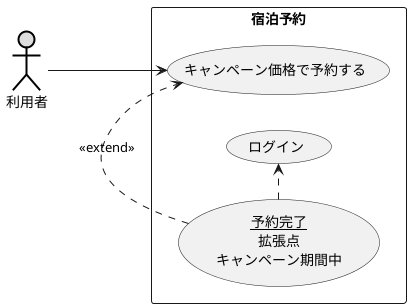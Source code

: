 @startuml ユースケース図
left to right direction
actor 利用者#DDDDDD;line:black;line.bold;
rectangle 宿泊予約 {
usecase キャンペーン価格で予約する
usecase ログイン
usecase (<u>予約完了</u>\n拡張点\nキャンペーン期間中) as input
}
input .> キャンペーン価格で予約する : <<extend>>
input .> ログイン
利用者-->キャンペーン価格で予約する
@enduml